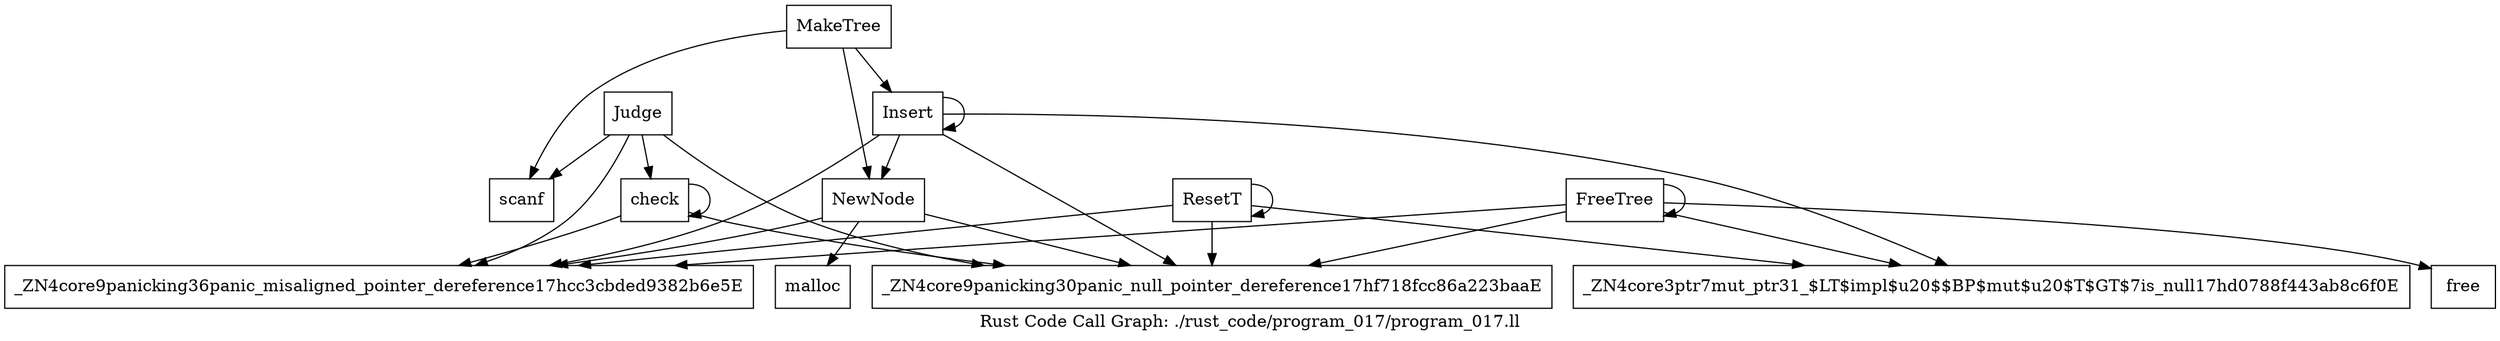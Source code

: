 digraph "Rust Code Call Graph: ./rust_code/program_017/program_017.ll" {
	label="Rust Code Call Graph: ./rust_code/program_017/program_017.ll";

	Node0x556269d1e3c0 [shape=record,label="{_ZN4core3ptr7mut_ptr31_$LT$impl$u20$$BP$mut$u20$T$GT$7is_null17hd0788f443ab8c6f0E}"];
	Node0x556269d1e300 [shape=record,label="{MakeTree}"];
	Node0x556269d1e300 -> Node0x556269d1a160;
	Node0x556269d1e300 -> Node0x556269c8e9e0;
	Node0x556269d1e300 -> Node0x556269cfc6b0;
	Node0x556269c8e9e0 [shape=record,label="{NewNode}"];
	Node0x556269c8e9e0 -> Node0x556269cfa1f0;
	Node0x556269c8e9e0 -> Node0x556269cf4870;
	Node0x556269c8e9e0 -> Node0x556269cf5870;
	Node0x556269d22f10 [shape=record,label="{check}"];
	Node0x556269d22f10 -> Node0x556269cf4870;
	Node0x556269d22f10 -> Node0x556269cf5870;
	Node0x556269d22f10 -> Node0x556269d22f10;
	Node0x556269cfc6b0 [shape=record,label="{Insert}"];
	Node0x556269cfc6b0 -> Node0x556269d1e3c0;
	Node0x556269cfc6b0 -> Node0x556269c8e9e0;
	Node0x556269cfc6b0 -> Node0x556269cf4870;
	Node0x556269cfc6b0 -> Node0x556269cf5870;
	Node0x556269cfc6b0 -> Node0x556269cfc6b0;
	Node0x556269d1fef0 [shape=record,label="{Judge}"];
	Node0x556269d1fef0 -> Node0x556269d1a160;
	Node0x556269d1fef0 -> Node0x556269cf4870;
	Node0x556269d1fef0 -> Node0x556269cf5870;
	Node0x556269d1fef0 -> Node0x556269d22f10;
	Node0x556269cf6c90 [shape=record,label="{ResetT}"];
	Node0x556269cf6c90 -> Node0x556269cf4870;
	Node0x556269cf6c90 -> Node0x556269d1e3c0;
	Node0x556269cf6c90 -> Node0x556269cf5870;
	Node0x556269cf6c90 -> Node0x556269cf6c90;
	Node0x556269cf7340 [shape=record,label="{FreeTree}"];
	Node0x556269cf7340 -> Node0x556269cf4870;
	Node0x556269cf7340 -> Node0x556269d1e3c0;
	Node0x556269cf7340 -> Node0x556269cf5870;
	Node0x556269cf7340 -> Node0x556269cf7340;
	Node0x556269cf7340 -> Node0x556269cf8dd0;
	Node0x556269d1a160 [shape=record,label="{scanf}"];
	Node0x556269cfa1f0 [shape=record,label="{malloc}"];
	Node0x556269cf4870 [shape=record,label="{_ZN4core9panicking36panic_misaligned_pointer_dereference17hcc3cbded9382b6e5E}"];
	Node0x556269cf5870 [shape=record,label="{_ZN4core9panicking30panic_null_pointer_dereference17hf718fcc86a223baaE}"];
	Node0x556269cf8dd0 [shape=record,label="{free}"];
}
